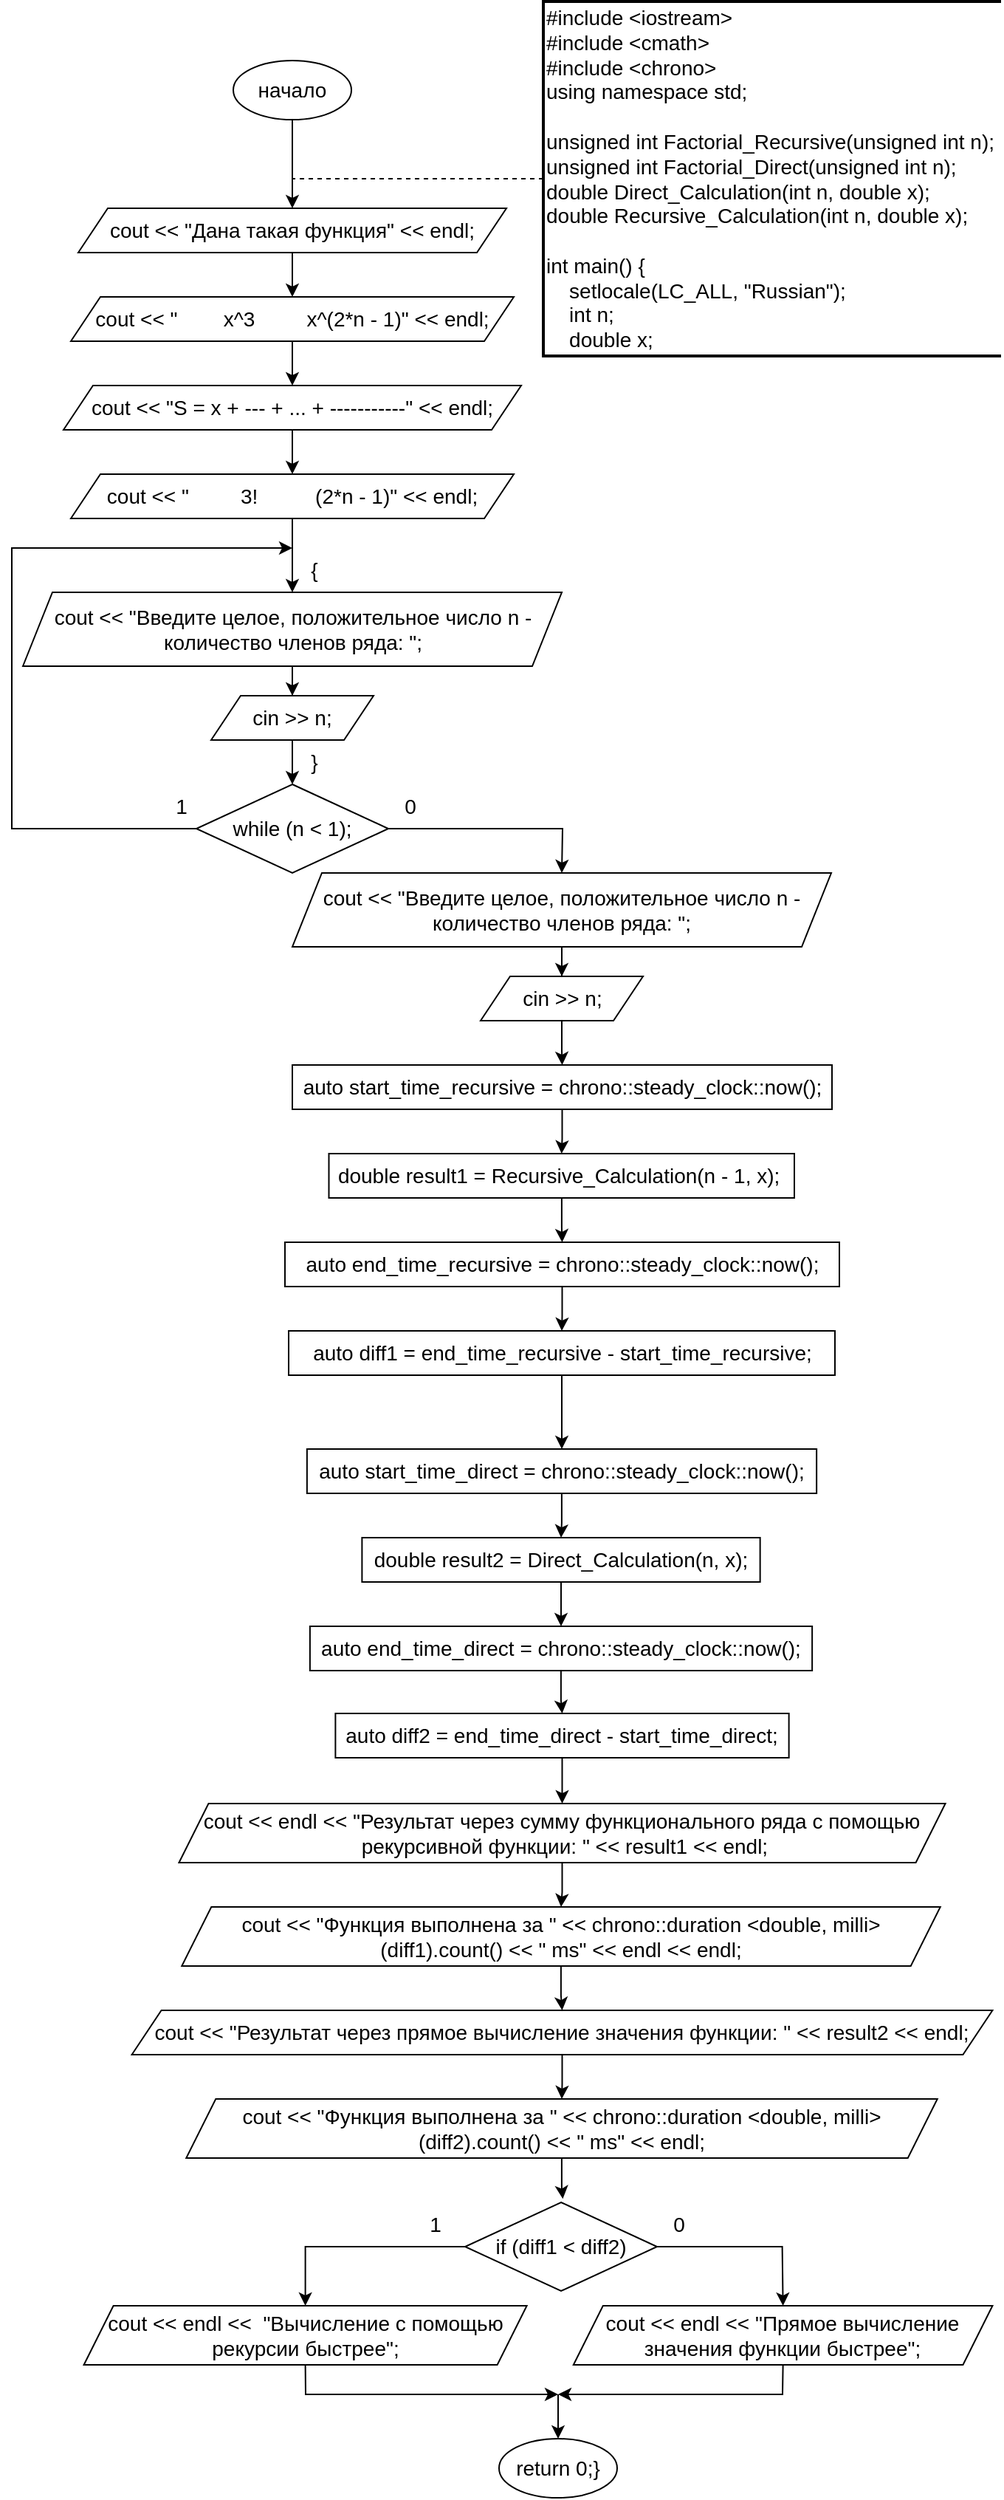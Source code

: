 <mxfile version="23.0.2" type="github">
  <diagram name="Страница — 1" id="iy4FejI6_0Sh6tDtgVHV">
    <mxGraphModel dx="3465" dy="1958" grid="1" gridSize="10" guides="1" tooltips="1" connect="1" arrows="1" fold="1" page="1" pageScale="1" pageWidth="827" pageHeight="1169" math="0" shadow="0">
      <root>
        <mxCell id="0" />
        <mxCell id="1" parent="0" />
        <mxCell id="2a4HdgNqKfl-SDhQHy7p-7" style="edgeStyle=orthogonalEdgeStyle;rounded=0;orthogonalLoop=1;jettySize=auto;html=1;entryX=0.5;entryY=0;entryDx=0;entryDy=0;" edge="1" parent="1" source="2a4HdgNqKfl-SDhQHy7p-1" target="2a4HdgNqKfl-SDhQHy7p-3">
          <mxGeometry relative="1" as="geometry" />
        </mxCell>
        <mxCell id="2a4HdgNqKfl-SDhQHy7p-1" value="начало" style="ellipse;whiteSpace=wrap;html=1;fontSize=14;" vertex="1" parent="1">
          <mxGeometry x="300" y="50" width="80" height="40" as="geometry" />
        </mxCell>
        <mxCell id="2a4HdgNqKfl-SDhQHy7p-2" value="&lt;div style=&quot;font-size: 14px;&quot;&gt;#include &amp;lt;iostream&amp;gt;&lt;/div&gt;&lt;div style=&quot;font-size: 14px;&quot;&gt;#include &amp;lt;cmath&amp;gt;&lt;/div&gt;&lt;div style=&quot;font-size: 14px;&quot;&gt;#include &amp;lt;chrono&amp;gt;&lt;/div&gt;&lt;div style=&quot;font-size: 14px;&quot;&gt;using namespace std;&lt;/div&gt;&lt;div style=&quot;font-size: 14px;&quot;&gt;&lt;br style=&quot;font-size: 14px;&quot;&gt;&lt;/div&gt;&lt;div style=&quot;font-size: 14px;&quot;&gt;unsigned int Factorial_Recursive(unsigned int n);&lt;/div&gt;&lt;div style=&quot;font-size: 14px;&quot;&gt;unsigned int Factorial_Direct(unsigned int n);&lt;/div&gt;&lt;div style=&quot;font-size: 14px;&quot;&gt;double Direct_Calculation(int n, double x);&lt;/div&gt;&lt;div style=&quot;font-size: 14px;&quot;&gt;double Recursive_Calculation(int n, double x);&lt;/div&gt;&lt;div style=&quot;font-size: 14px;&quot;&gt;&lt;br style=&quot;font-size: 14px;&quot;&gt;&lt;/div&gt;&lt;div style=&quot;font-size: 14px;&quot;&gt;int main() {&lt;/div&gt;&lt;div style=&quot;font-size: 14px;&quot;&gt;&amp;nbsp; &amp;nbsp; setlocale(LC_ALL, &quot;Russian&quot;);&lt;/div&gt;&lt;div style=&quot;font-size: 14px;&quot;&gt;&amp;nbsp; &amp;nbsp; int n;&lt;/div&gt;&lt;div style=&quot;font-size: 14px;&quot;&gt;&amp;nbsp; &amp;nbsp; double x;&lt;/div&gt;" style="strokeWidth=2;html=1;shape=mxgraph.flowchart.annotation_1;align=left;pointerEvents=1;fontSize=14;" vertex="1" parent="1">
          <mxGeometry x="510" y="10" width="310" height="240" as="geometry" />
        </mxCell>
        <mxCell id="2a4HdgNqKfl-SDhQHy7p-9" style="edgeStyle=orthogonalEdgeStyle;rounded=0;orthogonalLoop=1;jettySize=auto;html=1;entryX=0.5;entryY=0;entryDx=0;entryDy=0;" edge="1" parent="1" source="2a4HdgNqKfl-SDhQHy7p-3" target="2a4HdgNqKfl-SDhQHy7p-4">
          <mxGeometry relative="1" as="geometry" />
        </mxCell>
        <mxCell id="2a4HdgNqKfl-SDhQHy7p-3" value="cout &amp;lt;&amp;lt; &quot;Дана такая функция&quot; &amp;lt;&amp;lt; endl;" style="shape=parallelogram;perimeter=parallelogramPerimeter;whiteSpace=wrap;html=1;fixedSize=1;fontSize=14;" vertex="1" parent="1">
          <mxGeometry x="195" y="150" width="290" height="30" as="geometry" />
        </mxCell>
        <mxCell id="2a4HdgNqKfl-SDhQHy7p-10" style="edgeStyle=orthogonalEdgeStyle;rounded=0;orthogonalLoop=1;jettySize=auto;html=1;entryX=0.5;entryY=0;entryDx=0;entryDy=0;" edge="1" parent="1" source="2a4HdgNqKfl-SDhQHy7p-4" target="2a4HdgNqKfl-SDhQHy7p-5">
          <mxGeometry relative="1" as="geometry" />
        </mxCell>
        <mxCell id="2a4HdgNqKfl-SDhQHy7p-4" value="cout &amp;lt;&amp;lt; &quot;&amp;nbsp; &amp;nbsp; &amp;nbsp; &amp;nbsp; x^3&amp;nbsp; &amp;nbsp; &amp;nbsp; &amp;nbsp; &amp;nbsp;x^(2*n - 1)&quot; &amp;lt;&amp;lt; endl;" style="shape=parallelogram;perimeter=parallelogramPerimeter;whiteSpace=wrap;html=1;fixedSize=1;fontSize=14;" vertex="1" parent="1">
          <mxGeometry x="190" y="210" width="300" height="30" as="geometry" />
        </mxCell>
        <mxCell id="2a4HdgNqKfl-SDhQHy7p-11" style="edgeStyle=orthogonalEdgeStyle;rounded=0;orthogonalLoop=1;jettySize=auto;html=1;entryX=0.5;entryY=0;entryDx=0;entryDy=0;" edge="1" parent="1" source="2a4HdgNqKfl-SDhQHy7p-5" target="2a4HdgNqKfl-SDhQHy7p-6">
          <mxGeometry relative="1" as="geometry" />
        </mxCell>
        <mxCell id="2a4HdgNqKfl-SDhQHy7p-5" value="cout &amp;lt;&amp;lt; &quot;S = x + --- + ... + -----------&quot; &amp;lt;&amp;lt; endl;" style="shape=parallelogram;perimeter=parallelogramPerimeter;whiteSpace=wrap;html=1;fixedSize=1;fontSize=14;" vertex="1" parent="1">
          <mxGeometry x="185" y="270" width="310" height="30" as="geometry" />
        </mxCell>
        <mxCell id="2a4HdgNqKfl-SDhQHy7p-15" style="edgeStyle=orthogonalEdgeStyle;rounded=0;orthogonalLoop=1;jettySize=auto;html=1;entryX=0.5;entryY=0;entryDx=0;entryDy=0;" edge="1" parent="1" source="2a4HdgNqKfl-SDhQHy7p-6" target="2a4HdgNqKfl-SDhQHy7p-13">
          <mxGeometry relative="1" as="geometry" />
        </mxCell>
        <mxCell id="2a4HdgNqKfl-SDhQHy7p-6" value="cout &amp;lt;&amp;lt; &quot;&amp;nbsp; &amp;nbsp; &amp;nbsp; &amp;nbsp; &amp;nbsp;3!&amp;nbsp; &amp;nbsp; &amp;nbsp; &amp;nbsp; &amp;nbsp; (2*n - 1)&quot; &amp;lt;&amp;lt; endl;" style="shape=parallelogram;perimeter=parallelogramPerimeter;whiteSpace=wrap;html=1;fixedSize=1;fontSize=14;" vertex="1" parent="1">
          <mxGeometry x="190" y="330" width="300" height="30" as="geometry" />
        </mxCell>
        <mxCell id="2a4HdgNqKfl-SDhQHy7p-8" value="" style="endArrow=none;dashed=1;html=1;rounded=0;exitX=0;exitY=0.5;exitDx=0;exitDy=0;exitPerimeter=0;" edge="1" parent="1" source="2a4HdgNqKfl-SDhQHy7p-2">
          <mxGeometry width="50" height="50" relative="1" as="geometry">
            <mxPoint x="520" y="190" as="sourcePoint" />
            <mxPoint x="340" y="130" as="targetPoint" />
          </mxGeometry>
        </mxCell>
        <mxCell id="2a4HdgNqKfl-SDhQHy7p-12" style="edgeStyle=orthogonalEdgeStyle;rounded=0;orthogonalLoop=1;jettySize=auto;html=1;entryX=0.5;entryY=0;entryDx=0;entryDy=0;" edge="1" parent="1" source="2a4HdgNqKfl-SDhQHy7p-13" target="2a4HdgNqKfl-SDhQHy7p-14">
          <mxGeometry relative="1" as="geometry" />
        </mxCell>
        <mxCell id="2a4HdgNqKfl-SDhQHy7p-13" value="cout &amp;lt;&amp;lt; &quot;Введите целое, положительное число n - количество членов ряда: &quot;;" style="shape=parallelogram;perimeter=parallelogramPerimeter;whiteSpace=wrap;html=1;fixedSize=1;fontSize=14;" vertex="1" parent="1">
          <mxGeometry x="157.5" y="410" width="365" height="50" as="geometry" />
        </mxCell>
        <mxCell id="2a4HdgNqKfl-SDhQHy7p-17" style="edgeStyle=orthogonalEdgeStyle;rounded=0;orthogonalLoop=1;jettySize=auto;html=1;entryX=0.5;entryY=0;entryDx=0;entryDy=0;" edge="1" parent="1" source="2a4HdgNqKfl-SDhQHy7p-14" target="2a4HdgNqKfl-SDhQHy7p-16">
          <mxGeometry relative="1" as="geometry" />
        </mxCell>
        <mxCell id="2a4HdgNqKfl-SDhQHy7p-14" value="cin &amp;gt;&amp;gt; n;" style="shape=parallelogram;perimeter=parallelogramPerimeter;whiteSpace=wrap;html=1;fixedSize=1;fontSize=14;" vertex="1" parent="1">
          <mxGeometry x="285" y="480" width="110" height="30" as="geometry" />
        </mxCell>
        <mxCell id="2a4HdgNqKfl-SDhQHy7p-16" value="&lt;font style=&quot;font-size: 14px;&quot;&gt;while (n &amp;lt; 1);&lt;/font&gt;" style="rhombus;whiteSpace=wrap;html=1;" vertex="1" parent="1">
          <mxGeometry x="275" y="540" width="130" height="60" as="geometry" />
        </mxCell>
        <mxCell id="2a4HdgNqKfl-SDhQHy7p-18" value="" style="endArrow=classic;html=1;rounded=0;exitX=0;exitY=0.5;exitDx=0;exitDy=0;" edge="1" parent="1" source="2a4HdgNqKfl-SDhQHy7p-16">
          <mxGeometry width="50" height="50" relative="1" as="geometry">
            <mxPoint x="510" y="450" as="sourcePoint" />
            <mxPoint x="340" y="380" as="targetPoint" />
            <Array as="points">
              <mxPoint x="150" y="570" />
              <mxPoint x="150" y="380" />
            </Array>
          </mxGeometry>
        </mxCell>
        <mxCell id="2a4HdgNqKfl-SDhQHy7p-19" value="&lt;font style=&quot;font-size: 14px;&quot;&gt;{&lt;/font&gt;" style="text;html=1;strokeColor=none;fillColor=none;align=center;verticalAlign=middle;whiteSpace=wrap;rounded=0;" vertex="1" parent="1">
          <mxGeometry x="340" y="380" width="30" height="30" as="geometry" />
        </mxCell>
        <mxCell id="2a4HdgNqKfl-SDhQHy7p-20" value="&lt;font style=&quot;font-size: 14px;&quot;&gt;}&lt;/font&gt;" style="text;html=1;strokeColor=none;fillColor=none;align=center;verticalAlign=middle;whiteSpace=wrap;rounded=0;" vertex="1" parent="1">
          <mxGeometry x="340" y="510" width="30" height="30" as="geometry" />
        </mxCell>
        <mxCell id="2a4HdgNqKfl-SDhQHy7p-21" value="&lt;font style=&quot;font-size: 14px;&quot;&gt;1&lt;/font&gt;" style="text;html=1;strokeColor=none;fillColor=none;align=center;verticalAlign=middle;whiteSpace=wrap;rounded=0;" vertex="1" parent="1">
          <mxGeometry x="250" y="540" width="30" height="30" as="geometry" />
        </mxCell>
        <mxCell id="2a4HdgNqKfl-SDhQHy7p-22" value="&lt;font style=&quot;font-size: 14px;&quot;&gt;0&lt;/font&gt;" style="text;html=1;strokeColor=none;fillColor=none;align=center;verticalAlign=middle;whiteSpace=wrap;rounded=0;" vertex="1" parent="1">
          <mxGeometry x="405" y="540" width="30" height="30" as="geometry" />
        </mxCell>
        <mxCell id="2a4HdgNqKfl-SDhQHy7p-23" style="edgeStyle=orthogonalEdgeStyle;rounded=0;orthogonalLoop=1;jettySize=auto;html=1;entryX=0.5;entryY=0;entryDx=0;entryDy=0;" edge="1" parent="1" source="2a4HdgNqKfl-SDhQHy7p-24" target="2a4HdgNqKfl-SDhQHy7p-25">
          <mxGeometry relative="1" as="geometry" />
        </mxCell>
        <mxCell id="2a4HdgNqKfl-SDhQHy7p-24" value="cout &amp;lt;&amp;lt; &quot;Введите целое, положительное число n - количество членов ряда: &quot;;" style="shape=parallelogram;perimeter=parallelogramPerimeter;whiteSpace=wrap;html=1;fixedSize=1;fontSize=14;" vertex="1" parent="1">
          <mxGeometry x="340" y="600" width="365" height="50" as="geometry" />
        </mxCell>
        <mxCell id="2a4HdgNqKfl-SDhQHy7p-29" style="edgeStyle=orthogonalEdgeStyle;rounded=0;orthogonalLoop=1;jettySize=auto;html=1;entryX=0.5;entryY=0;entryDx=0;entryDy=0;" edge="1" parent="1" source="2a4HdgNqKfl-SDhQHy7p-25" target="2a4HdgNqKfl-SDhQHy7p-28">
          <mxGeometry relative="1" as="geometry" />
        </mxCell>
        <mxCell id="2a4HdgNqKfl-SDhQHy7p-25" value="cin &amp;gt;&amp;gt; n;" style="shape=parallelogram;perimeter=parallelogramPerimeter;whiteSpace=wrap;html=1;fixedSize=1;fontSize=14;" vertex="1" parent="1">
          <mxGeometry x="467.5" y="670" width="110" height="30" as="geometry" />
        </mxCell>
        <mxCell id="2a4HdgNqKfl-SDhQHy7p-27" value="" style="endArrow=classic;html=1;rounded=0;exitX=1;exitY=0.5;exitDx=0;exitDy=0;entryX=0.5;entryY=0;entryDx=0;entryDy=0;" edge="1" parent="1" source="2a4HdgNqKfl-SDhQHy7p-16" target="2a4HdgNqKfl-SDhQHy7p-24">
          <mxGeometry width="50" height="50" relative="1" as="geometry">
            <mxPoint x="630" y="560" as="sourcePoint" />
            <mxPoint x="680" y="510" as="targetPoint" />
            <Array as="points">
              <mxPoint x="523" y="570" />
            </Array>
          </mxGeometry>
        </mxCell>
        <mxCell id="2a4HdgNqKfl-SDhQHy7p-33" style="edgeStyle=orthogonalEdgeStyle;rounded=0;orthogonalLoop=1;jettySize=auto;html=1;entryX=0.5;entryY=0;entryDx=0;entryDy=0;" edge="1" parent="1" source="2a4HdgNqKfl-SDhQHy7p-28" target="2a4HdgNqKfl-SDhQHy7p-30">
          <mxGeometry relative="1" as="geometry" />
        </mxCell>
        <mxCell id="2a4HdgNqKfl-SDhQHy7p-28" value="&lt;font style=&quot;font-size: 14px;&quot;&gt;auto start_time_recursive = chrono::steady_clock::now();&lt;/font&gt;" style="rounded=0;whiteSpace=wrap;html=1;" vertex="1" parent="1">
          <mxGeometry x="340" y="730" width="365.5" height="30" as="geometry" />
        </mxCell>
        <mxCell id="2a4HdgNqKfl-SDhQHy7p-34" style="edgeStyle=orthogonalEdgeStyle;rounded=0;orthogonalLoop=1;jettySize=auto;html=1;entryX=0.5;entryY=0;entryDx=0;entryDy=0;" edge="1" parent="1" source="2a4HdgNqKfl-SDhQHy7p-30" target="2a4HdgNqKfl-SDhQHy7p-31">
          <mxGeometry relative="1" as="geometry" />
        </mxCell>
        <mxCell id="2a4HdgNqKfl-SDhQHy7p-30" value="&lt;font style=&quot;font-size: 14px;&quot;&gt;double result1 = Recursive_Calculation(n - 1, x);&amp;nbsp;&lt;/font&gt;" style="rounded=0;whiteSpace=wrap;html=1;" vertex="1" parent="1">
          <mxGeometry x="364.75" y="790" width="315.25" height="30" as="geometry" />
        </mxCell>
        <mxCell id="2a4HdgNqKfl-SDhQHy7p-35" style="edgeStyle=orthogonalEdgeStyle;rounded=0;orthogonalLoop=1;jettySize=auto;html=1;entryX=0.5;entryY=0;entryDx=0;entryDy=0;" edge="1" parent="1" source="2a4HdgNqKfl-SDhQHy7p-31" target="2a4HdgNqKfl-SDhQHy7p-32">
          <mxGeometry relative="1" as="geometry" />
        </mxCell>
        <mxCell id="2a4HdgNqKfl-SDhQHy7p-31" value="&lt;font style=&quot;font-size: 14px;&quot;&gt;auto end_time_recursive = chrono::steady_clock::now();&lt;/font&gt;" style="rounded=0;whiteSpace=wrap;html=1;" vertex="1" parent="1">
          <mxGeometry x="335" y="850" width="375.5" height="30" as="geometry" />
        </mxCell>
        <mxCell id="2a4HdgNqKfl-SDhQHy7p-43" style="edgeStyle=orthogonalEdgeStyle;rounded=0;orthogonalLoop=1;jettySize=auto;html=1;entryX=0.5;entryY=0;entryDx=0;entryDy=0;" edge="1" parent="1" source="2a4HdgNqKfl-SDhQHy7p-32" target="2a4HdgNqKfl-SDhQHy7p-37">
          <mxGeometry relative="1" as="geometry" />
        </mxCell>
        <mxCell id="2a4HdgNqKfl-SDhQHy7p-32" value="&lt;font style=&quot;font-size: 14px;&quot;&gt;auto diff1 = end_time_recursive - start_time_recursive;&lt;/font&gt;" style="rounded=0;whiteSpace=wrap;html=1;" vertex="1" parent="1">
          <mxGeometry x="337.5" y="910" width="370" height="30" as="geometry" />
        </mxCell>
        <mxCell id="2a4HdgNqKfl-SDhQHy7p-36" style="edgeStyle=orthogonalEdgeStyle;rounded=0;orthogonalLoop=1;jettySize=auto;html=1;entryX=0.5;entryY=0;entryDx=0;entryDy=0;" edge="1" parent="1" source="2a4HdgNqKfl-SDhQHy7p-37" target="2a4HdgNqKfl-SDhQHy7p-39">
          <mxGeometry relative="1" as="geometry" />
        </mxCell>
        <mxCell id="2a4HdgNqKfl-SDhQHy7p-37" value="&lt;font style=&quot;font-size: 14px;&quot;&gt;auto start_time_direct = chrono::steady_clock::now();&lt;/font&gt;" style="rounded=0;whiteSpace=wrap;html=1;" vertex="1" parent="1">
          <mxGeometry x="349.94" y="990" width="345.13" height="30" as="geometry" />
        </mxCell>
        <mxCell id="2a4HdgNqKfl-SDhQHy7p-38" style="edgeStyle=orthogonalEdgeStyle;rounded=0;orthogonalLoop=1;jettySize=auto;html=1;entryX=0.5;entryY=0;entryDx=0;entryDy=0;" edge="1" parent="1" source="2a4HdgNqKfl-SDhQHy7p-39" target="2a4HdgNqKfl-SDhQHy7p-41">
          <mxGeometry relative="1" as="geometry" />
        </mxCell>
        <mxCell id="2a4HdgNqKfl-SDhQHy7p-39" value="&lt;font style=&quot;font-size: 14px;&quot;&gt;double result2 = Direct_Calculation(n, x);&lt;/font&gt;" style="rounded=0;whiteSpace=wrap;html=1;" vertex="1" parent="1">
          <mxGeometry x="387.19" y="1050" width="269.63" height="30" as="geometry" />
        </mxCell>
        <mxCell id="2a4HdgNqKfl-SDhQHy7p-40" style="edgeStyle=orthogonalEdgeStyle;rounded=0;orthogonalLoop=1;jettySize=auto;html=1;entryX=0.5;entryY=0;entryDx=0;entryDy=0;" edge="1" parent="1" source="2a4HdgNqKfl-SDhQHy7p-41" target="2a4HdgNqKfl-SDhQHy7p-42">
          <mxGeometry relative="1" as="geometry" />
        </mxCell>
        <mxCell id="2a4HdgNqKfl-SDhQHy7p-41" value="&lt;font style=&quot;font-size: 14px;&quot;&gt;auto end_time_direct = chrono::steady_clock::now();&lt;/font&gt;" style="rounded=0;whiteSpace=wrap;html=1;" vertex="1" parent="1">
          <mxGeometry x="351.94" y="1110" width="340.13" height="30" as="geometry" />
        </mxCell>
        <mxCell id="2a4HdgNqKfl-SDhQHy7p-48" style="edgeStyle=orthogonalEdgeStyle;rounded=0;orthogonalLoop=1;jettySize=auto;html=1;entryX=0.5;entryY=0;entryDx=0;entryDy=0;" edge="1" parent="1" source="2a4HdgNqKfl-SDhQHy7p-42" target="2a4HdgNqKfl-SDhQHy7p-45">
          <mxGeometry relative="1" as="geometry" />
        </mxCell>
        <mxCell id="2a4HdgNqKfl-SDhQHy7p-42" value="&lt;font style=&quot;font-size: 14px;&quot;&gt;auto diff2 = end_time_direct - start_time_direct;&lt;/font&gt;" style="rounded=0;whiteSpace=wrap;html=1;" vertex="1" parent="1">
          <mxGeometry x="369.19" y="1169" width="307.13" height="30" as="geometry" />
        </mxCell>
        <mxCell id="2a4HdgNqKfl-SDhQHy7p-44" style="edgeStyle=orthogonalEdgeStyle;rounded=0;orthogonalLoop=1;jettySize=auto;html=1;entryX=0.5;entryY=0;entryDx=0;entryDy=0;" edge="1" parent="1" source="2a4HdgNqKfl-SDhQHy7p-45" target="2a4HdgNqKfl-SDhQHy7p-46">
          <mxGeometry relative="1" as="geometry" />
        </mxCell>
        <mxCell id="2a4HdgNqKfl-SDhQHy7p-45" value="cout &amp;lt;&amp;lt; endl &amp;lt;&amp;lt; &quot;Результат через сумму&amp;nbsp;функционального ряда с помощью&lt;br&gt;&amp;nbsp;рекурсивной функции: &quot; &amp;lt;&amp;lt; result1 &amp;lt;&amp;lt; endl;" style="shape=parallelogram;perimeter=parallelogramPerimeter;whiteSpace=wrap;html=1;fixedSize=1;fontSize=14;" vertex="1" parent="1">
          <mxGeometry x="263.23" y="1230" width="519.06" height="40" as="geometry" />
        </mxCell>
        <mxCell id="2a4HdgNqKfl-SDhQHy7p-52" style="edgeStyle=orthogonalEdgeStyle;rounded=0;orthogonalLoop=1;jettySize=auto;html=1;entryX=0.5;entryY=0;entryDx=0;entryDy=0;" edge="1" parent="1" source="2a4HdgNqKfl-SDhQHy7p-46" target="2a4HdgNqKfl-SDhQHy7p-50">
          <mxGeometry relative="1" as="geometry" />
        </mxCell>
        <mxCell id="2a4HdgNqKfl-SDhQHy7p-46" value="cout &amp;lt;&amp;lt; &quot;Функция выполнена за &quot; &amp;lt;&amp;lt;&amp;nbsp;chrono::duration &amp;lt;double, milli&amp;gt;(diff1).count() &amp;lt;&amp;lt; &quot; ms&quot; &amp;lt;&amp;lt; endl &amp;lt;&amp;lt; endl;" style="shape=parallelogram;perimeter=parallelogramPerimeter;whiteSpace=wrap;html=1;fixedSize=1;fontSize=14;" vertex="1" parent="1">
          <mxGeometry x="265.15" y="1300" width="513.71" height="40" as="geometry" />
        </mxCell>
        <mxCell id="2a4HdgNqKfl-SDhQHy7p-49" style="edgeStyle=orthogonalEdgeStyle;rounded=0;orthogonalLoop=1;jettySize=auto;html=1;entryX=0.5;entryY=0;entryDx=0;entryDy=0;" edge="1" parent="1" source="2a4HdgNqKfl-SDhQHy7p-50" target="2a4HdgNqKfl-SDhQHy7p-51">
          <mxGeometry relative="1" as="geometry" />
        </mxCell>
        <mxCell id="2a4HdgNqKfl-SDhQHy7p-50" value="cout &amp;lt;&amp;lt; &quot;Результат через прямое вычисление значения функции: &quot; &amp;lt;&amp;lt; result2 &amp;lt;&amp;lt; endl;" style="shape=parallelogram;perimeter=parallelogramPerimeter;whiteSpace=wrap;html=1;fixedSize=1;fontSize=14;" vertex="1" parent="1">
          <mxGeometry x="231.29" y="1370" width="582.93" height="30" as="geometry" />
        </mxCell>
        <mxCell id="2a4HdgNqKfl-SDhQHy7p-51" value="cout &amp;lt;&amp;lt; &quot;Функция выполнена за &quot; &amp;lt;&amp;lt;&amp;nbsp;chrono::duration &amp;lt;double, milli&amp;gt;(diff2).count() &amp;lt;&amp;lt; &quot; ms&quot; &amp;lt;&amp;lt; endl;" style="shape=parallelogram;perimeter=parallelogramPerimeter;whiteSpace=wrap;html=1;fixedSize=1;fontSize=14;" vertex="1" parent="1">
          <mxGeometry x="268.14" y="1430" width="508.73" height="40" as="geometry" />
        </mxCell>
        <mxCell id="2a4HdgNqKfl-SDhQHy7p-53" value="&lt;font style=&quot;font-size: 14px;&quot;&gt;if (diff1 &amp;lt; diff2)&lt;/font&gt;" style="rhombus;whiteSpace=wrap;html=1;" vertex="1" parent="1">
          <mxGeometry x="457.01" y="1500" width="130" height="60" as="geometry" />
        </mxCell>
        <mxCell id="2a4HdgNqKfl-SDhQHy7p-55" value="cout &amp;lt;&amp;lt; endl &amp;lt;&amp;lt;&amp;nbsp; &quot;Вычисление с помощью рекурсии быстрее&quot;;" style="shape=parallelogram;perimeter=parallelogramPerimeter;whiteSpace=wrap;html=1;fixedSize=1;fontSize=14;" vertex="1" parent="1">
          <mxGeometry x="198.81" y="1570" width="300" height="40" as="geometry" />
        </mxCell>
        <mxCell id="2a4HdgNqKfl-SDhQHy7p-56" value="cout &amp;lt;&amp;lt; endl &amp;lt;&amp;lt; &quot;Прямое вычисление значения функции быстрее&quot;;" style="shape=parallelogram;perimeter=parallelogramPerimeter;whiteSpace=wrap;html=1;fixedSize=1;fontSize=14;" vertex="1" parent="1">
          <mxGeometry x="530.41" y="1570" width="283.81" height="40" as="geometry" />
        </mxCell>
        <mxCell id="2a4HdgNqKfl-SDhQHy7p-57" value="" style="endArrow=classic;html=1;rounded=0;exitX=1;exitY=0.5;exitDx=0;exitDy=0;entryX=0.5;entryY=0;entryDx=0;entryDy=0;" edge="1" parent="1" source="2a4HdgNqKfl-SDhQHy7p-53" target="2a4HdgNqKfl-SDhQHy7p-56">
          <mxGeometry width="50" height="50" relative="1" as="geometry">
            <mxPoint x="583.81" y="1490" as="sourcePoint" />
            <mxPoint x="671.905" y="1570" as="targetPoint" />
            <Array as="points">
              <mxPoint x="671.81" y="1530" />
            </Array>
          </mxGeometry>
        </mxCell>
        <mxCell id="2a4HdgNqKfl-SDhQHy7p-58" value="" style="endArrow=classic;html=1;rounded=0;exitX=0;exitY=0.5;exitDx=0;exitDy=0;entryX=0.5;entryY=0;entryDx=0;entryDy=0;" edge="1" parent="1" source="2a4HdgNqKfl-SDhQHy7p-53" target="2a4HdgNqKfl-SDhQHy7p-55">
          <mxGeometry width="50" height="50" relative="1" as="geometry">
            <mxPoint x="583.81" y="1490" as="sourcePoint" />
            <mxPoint x="633.81" y="1440" as="targetPoint" />
            <Array as="points">
              <mxPoint x="348.81" y="1530" />
            </Array>
          </mxGeometry>
        </mxCell>
        <mxCell id="2a4HdgNqKfl-SDhQHy7p-59" value="&lt;font style=&quot;font-size: 14px;&quot;&gt;1&lt;/font&gt;" style="text;html=1;strokeColor=none;fillColor=none;align=center;verticalAlign=middle;whiteSpace=wrap;rounded=0;" vertex="1" parent="1">
          <mxGeometry x="421.57" y="1500" width="30" height="30" as="geometry" />
        </mxCell>
        <mxCell id="2a4HdgNqKfl-SDhQHy7p-60" value="&lt;font style=&quot;font-size: 14px;&quot;&gt;0&lt;/font&gt;" style="text;html=1;strokeColor=none;fillColor=none;align=center;verticalAlign=middle;whiteSpace=wrap;rounded=0;" vertex="1" parent="1">
          <mxGeometry x="587.01" y="1500" width="30" height="30" as="geometry" />
        </mxCell>
        <mxCell id="2a4HdgNqKfl-SDhQHy7p-61" style="edgeStyle=orthogonalEdgeStyle;rounded=0;orthogonalLoop=1;jettySize=auto;html=1;entryX=0.509;entryY=-0.039;entryDx=0;entryDy=0;entryPerimeter=0;" edge="1" parent="1" source="2a4HdgNqKfl-SDhQHy7p-51" target="2a4HdgNqKfl-SDhQHy7p-53">
          <mxGeometry relative="1" as="geometry" />
        </mxCell>
        <mxCell id="2a4HdgNqKfl-SDhQHy7p-62" value="" style="endArrow=classic;html=1;rounded=0;exitX=0.5;exitY=1;exitDx=0;exitDy=0;" edge="1" parent="1" source="2a4HdgNqKfl-SDhQHy7p-55">
          <mxGeometry width="50" height="50" relative="1" as="geometry">
            <mxPoint x="640" y="1590" as="sourcePoint" />
            <mxPoint x="520" y="1630" as="targetPoint" />
            <Array as="points">
              <mxPoint x="349" y="1630" />
            </Array>
          </mxGeometry>
        </mxCell>
        <mxCell id="2a4HdgNqKfl-SDhQHy7p-63" value="" style="endArrow=classic;html=1;rounded=0;exitX=0.5;exitY=1;exitDx=0;exitDy=0;" edge="1" parent="1" source="2a4HdgNqKfl-SDhQHy7p-56">
          <mxGeometry width="50" height="50" relative="1" as="geometry">
            <mxPoint x="540" y="1600" as="sourcePoint" />
            <mxPoint x="520" y="1630" as="targetPoint" />
            <Array as="points">
              <mxPoint x="672" y="1630" />
            </Array>
          </mxGeometry>
        </mxCell>
        <mxCell id="2a4HdgNqKfl-SDhQHy7p-64" value="return 0;}" style="ellipse;whiteSpace=wrap;html=1;fontSize=14;" vertex="1" parent="1">
          <mxGeometry x="480" y="1660" width="80" height="40" as="geometry" />
        </mxCell>
        <mxCell id="2a4HdgNqKfl-SDhQHy7p-65" value="" style="endArrow=classic;html=1;rounded=0;entryX=0.5;entryY=0;entryDx=0;entryDy=0;" edge="1" parent="1" target="2a4HdgNqKfl-SDhQHy7p-64">
          <mxGeometry width="50" height="50" relative="1" as="geometry">
            <mxPoint x="520" y="1630" as="sourcePoint" />
            <mxPoint x="760" y="1570" as="targetPoint" />
          </mxGeometry>
        </mxCell>
      </root>
    </mxGraphModel>
  </diagram>
</mxfile>
